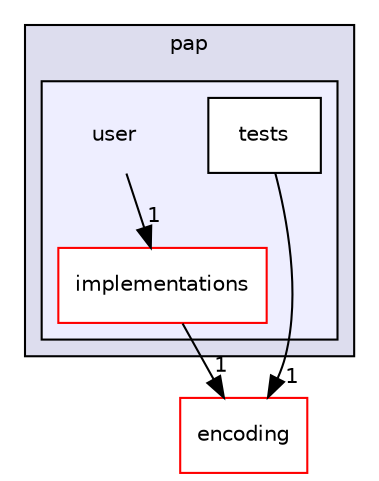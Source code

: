digraph "policy/pap/user" {
  compound=true
  node [ fontsize="10", fontname="Helvetica"];
  edge [ labelfontsize="10", labelfontname="Helvetica"];
  subgraph clusterdir_7dd55868d3a32549fc22ba06774a2c51 {
    graph [ bgcolor="#ddddee", pencolor="black", label="pap" fontname="Helvetica", fontsize="10", URL="dir_7dd55868d3a32549fc22ba06774a2c51.html"]
  subgraph clusterdir_8817023b5ed0777935b8c79fa907433a {
    graph [ bgcolor="#eeeeff", pencolor="black", label="" URL="dir_8817023b5ed0777935b8c79fa907433a.html"];
    dir_8817023b5ed0777935b8c79fa907433a [shape=plaintext label="user"];
    dir_61ae4258d1b887316e199016c8bdb0f2 [shape=box label="implementations" color="red" fillcolor="white" style="filled" URL="dir_61ae4258d1b887316e199016c8bdb0f2.html"];
    dir_ffb9f5a5ec8e9f64a80aa663e76d0653 [shape=box label="tests" color="black" fillcolor="white" style="filled" URL="dir_ffb9f5a5ec8e9f64a80aa663e76d0653.html"];
  }
  }
  dir_610a2b56a275b26200d5acaaa4c9d913 [shape=box label="encoding" fillcolor="white" style="filled" color="red" URL="dir_610a2b56a275b26200d5acaaa4c9d913.html"];
  dir_61ae4258d1b887316e199016c8bdb0f2->dir_610a2b56a275b26200d5acaaa4c9d913 [headlabel="1", labeldistance=1.5 headhref="dir_000013_000006.html"];
  dir_ffb9f5a5ec8e9f64a80aa663e76d0653->dir_610a2b56a275b26200d5acaaa4c9d913 [headlabel="1", labeldistance=1.5 headhref="dir_000015_000006.html"];
  dir_8817023b5ed0777935b8c79fa907433a->dir_61ae4258d1b887316e199016c8bdb0f2 [headlabel="1", labeldistance=1.5 headhref="dir_000012_000013.html"];
}

